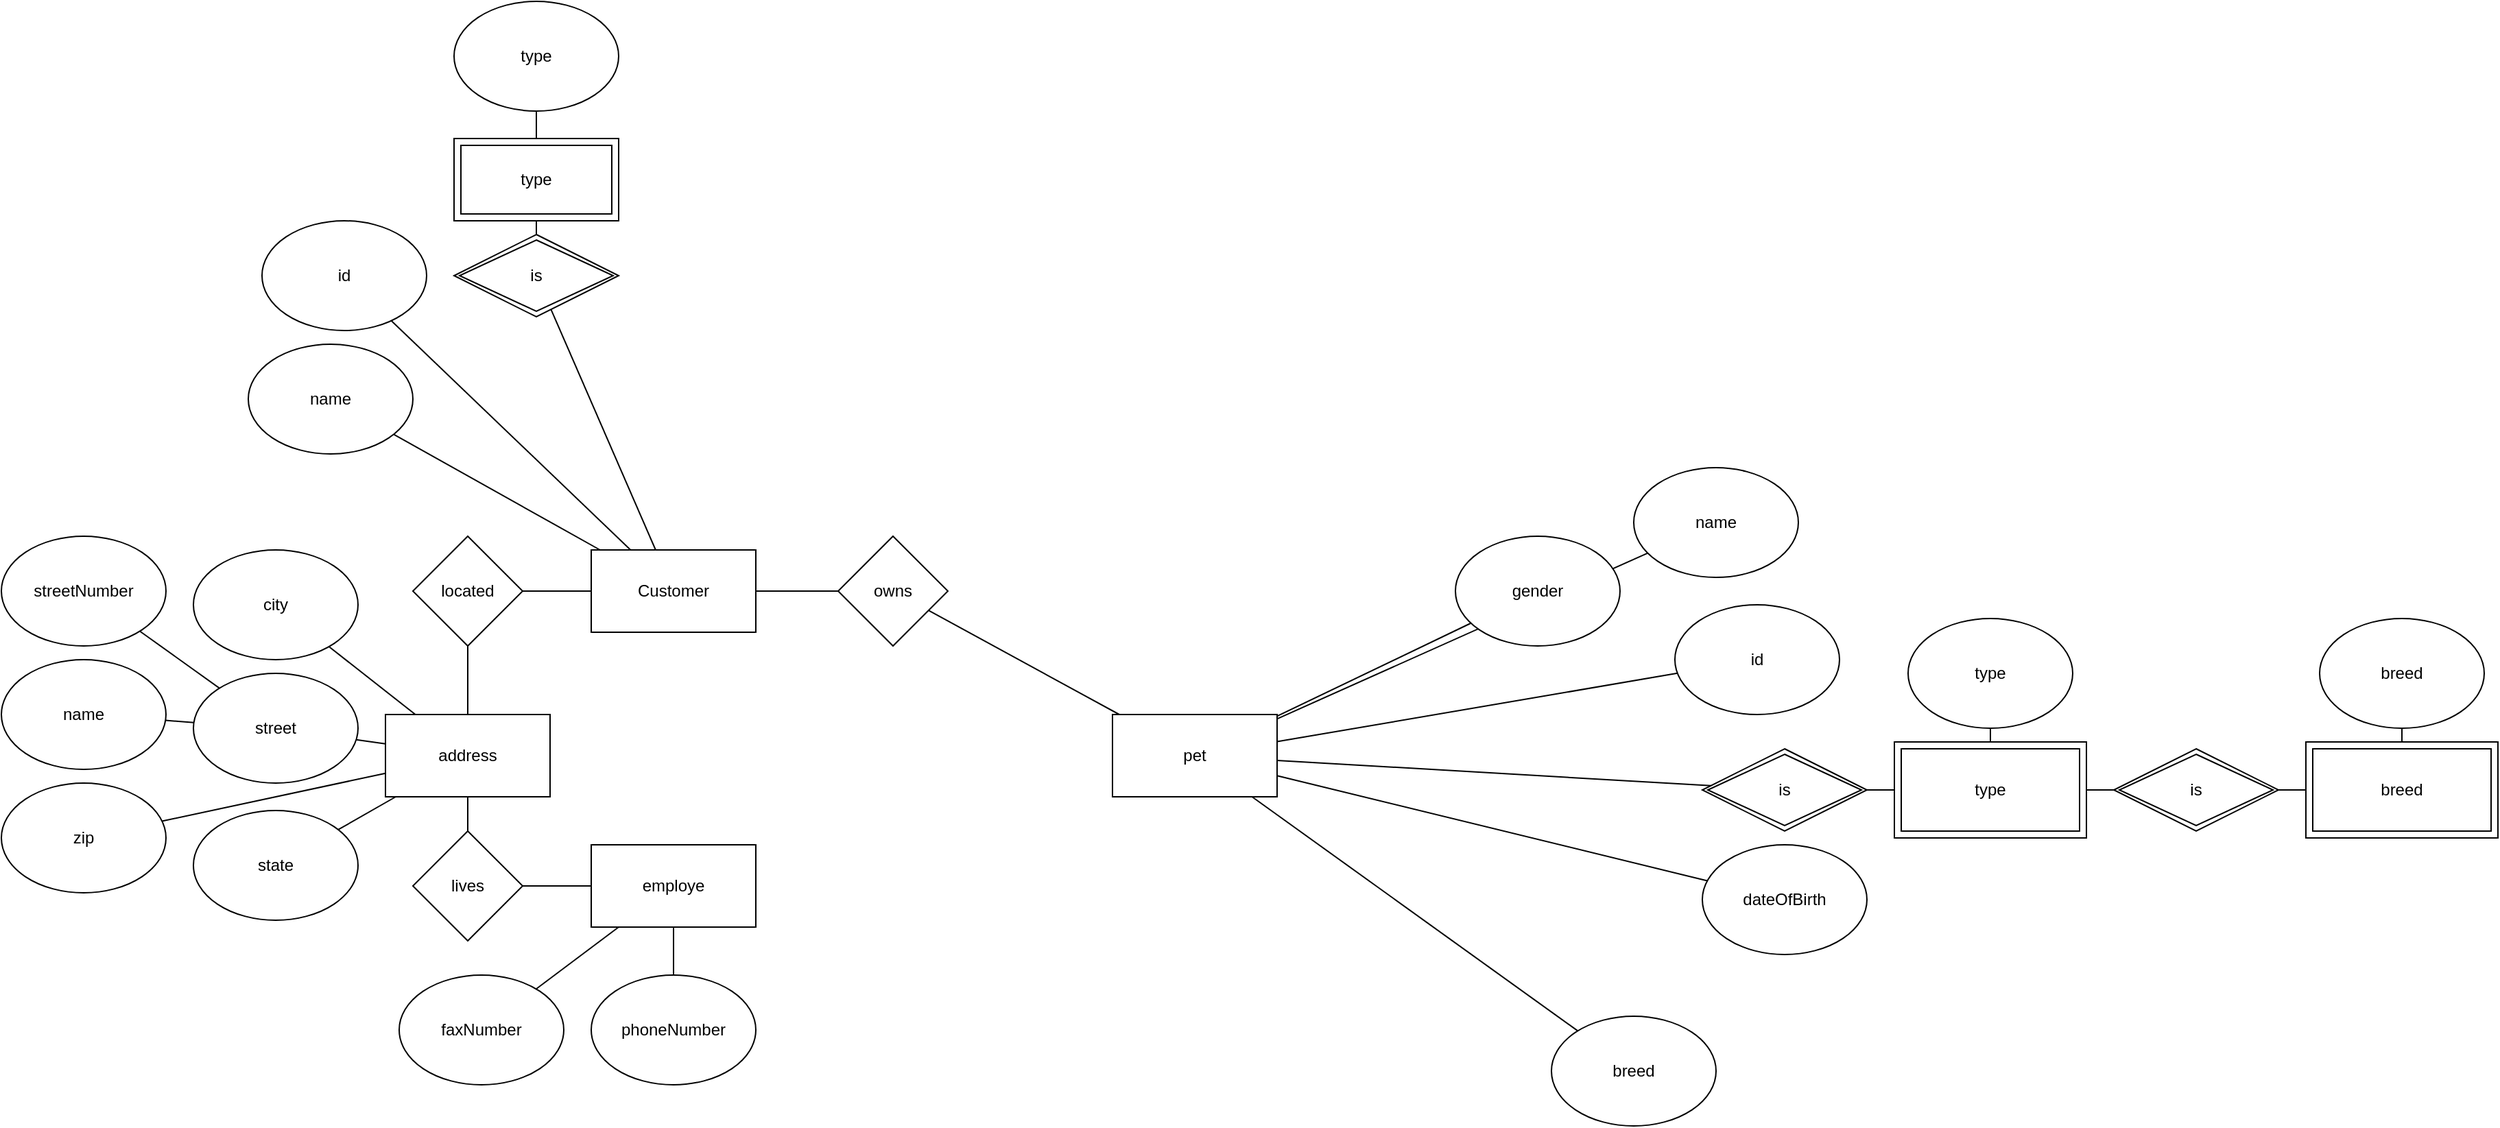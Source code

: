 <mxfile version="14.3.1" type="github">
  <diagram id="6yBv9EPGHSS3pZFMt0RR" name="Page-1">
    <mxGraphModel dx="2400" dy="673" grid="1" gridSize="10" guides="1" tooltips="1" connect="1" arrows="1" fold="1" page="1" pageScale="1" pageWidth="2000" pageHeight="2000" math="0" shadow="0">
      <root>
        <mxCell id="0" />
        <mxCell id="1" parent="0" />
        <mxCell id="rghyE2yy_vqSzcF_WPR2-24" value="" style="edgeStyle=none;orthogonalLoop=1;jettySize=auto;html=1;endArrow=none;" edge="1" parent="1" source="rghyE2yy_vqSzcF_WPR2-1" target="rghyE2yy_vqSzcF_WPR2-23">
          <mxGeometry relative="1" as="geometry" />
        </mxCell>
        <mxCell id="rghyE2yy_vqSzcF_WPR2-29" value="" style="edgeStyle=none;orthogonalLoop=1;jettySize=auto;html=1;endArrow=none;" edge="1" parent="1" source="rghyE2yy_vqSzcF_WPR2-1" target="rghyE2yy_vqSzcF_WPR2-28">
          <mxGeometry relative="1" as="geometry" />
        </mxCell>
        <mxCell id="rghyE2yy_vqSzcF_WPR2-50" value="" style="edgeStyle=none;orthogonalLoop=1;jettySize=auto;html=1;endArrow=none;" edge="1" parent="1" source="rghyE2yy_vqSzcF_WPR2-1" target="rghyE2yy_vqSzcF_WPR2-49">
          <mxGeometry relative="1" as="geometry" />
        </mxCell>
        <mxCell id="rghyE2yy_vqSzcF_WPR2-84" value="" style="edgeStyle=none;orthogonalLoop=1;jettySize=auto;html=1;endArrow=none;" edge="1" parent="1" source="rghyE2yy_vqSzcF_WPR2-1" target="rghyE2yy_vqSzcF_WPR2-83">
          <mxGeometry relative="1" as="geometry" />
        </mxCell>
        <mxCell id="rghyE2yy_vqSzcF_WPR2-1" value="Customer" style="rounded=0;whiteSpace=wrap;html=1;" vertex="1" parent="1">
          <mxGeometry x="-30" y="460" width="120" height="60" as="geometry" />
        </mxCell>
        <mxCell id="rghyE2yy_vqSzcF_WPR2-9" value="" style="edgeStyle=none;orthogonalLoop=1;jettySize=auto;html=1;endArrow=none;" edge="1" parent="1" source="rghyE2yy_vqSzcF_WPR2-2" target="rghyE2yy_vqSzcF_WPR2-8">
          <mxGeometry relative="1" as="geometry" />
        </mxCell>
        <mxCell id="rghyE2yy_vqSzcF_WPR2-11" value="" style="edgeStyle=none;orthogonalLoop=1;jettySize=auto;html=1;endArrow=none;" edge="1" parent="1" source="rghyE2yy_vqSzcF_WPR2-2" target="rghyE2yy_vqSzcF_WPR2-10">
          <mxGeometry relative="1" as="geometry" />
        </mxCell>
        <mxCell id="rghyE2yy_vqSzcF_WPR2-13" value="" style="edgeStyle=none;orthogonalLoop=1;jettySize=auto;html=1;endArrow=none;" edge="1" parent="1" source="rghyE2yy_vqSzcF_WPR2-2" target="rghyE2yy_vqSzcF_WPR2-12">
          <mxGeometry relative="1" as="geometry" />
        </mxCell>
        <mxCell id="rghyE2yy_vqSzcF_WPR2-41" value="" style="edgeStyle=none;orthogonalLoop=1;jettySize=auto;html=1;endArrow=none;" edge="1" parent="1" source="rghyE2yy_vqSzcF_WPR2-2" target="rghyE2yy_vqSzcF_WPR2-39">
          <mxGeometry relative="1" as="geometry" />
        </mxCell>
        <mxCell id="rghyE2yy_vqSzcF_WPR2-80" value="" style="edgeStyle=none;orthogonalLoop=1;jettySize=auto;html=1;endArrow=none;" edge="1" parent="1" source="rghyE2yy_vqSzcF_WPR2-2" target="rghyE2yy_vqSzcF_WPR2-79">
          <mxGeometry relative="1" as="geometry" />
        </mxCell>
        <mxCell id="rghyE2yy_vqSzcF_WPR2-82" value="" style="edgeStyle=none;orthogonalLoop=1;jettySize=auto;html=1;endArrow=none;" edge="1" parent="1" source="rghyE2yy_vqSzcF_WPR2-2" target="rghyE2yy_vqSzcF_WPR2-81">
          <mxGeometry relative="1" as="geometry" />
        </mxCell>
        <mxCell id="rghyE2yy_vqSzcF_WPR2-2" value="pet" style="rounded=0;whiteSpace=wrap;html=1;" vertex="1" parent="1">
          <mxGeometry x="350" y="580" width="120" height="60" as="geometry" />
        </mxCell>
        <mxCell id="rghyE2yy_vqSzcF_WPR2-8" value="id" style="ellipse;whiteSpace=wrap;html=1;rounded=0;" vertex="1" parent="1">
          <mxGeometry x="760" y="500" width="120" height="80" as="geometry" />
        </mxCell>
        <mxCell id="rghyE2yy_vqSzcF_WPR2-10" value="name" style="ellipse;whiteSpace=wrap;html=1;rounded=0;" vertex="1" parent="1">
          <mxGeometry x="730" y="400" width="120" height="80" as="geometry" />
        </mxCell>
        <mxCell id="rghyE2yy_vqSzcF_WPR2-12" value="breed" style="ellipse;whiteSpace=wrap;html=1;rounded=0;" vertex="1" parent="1">
          <mxGeometry x="670" y="800" width="120" height="80" as="geometry" />
        </mxCell>
        <mxCell id="rghyE2yy_vqSzcF_WPR2-23" value="name" style="ellipse;whiteSpace=wrap;html=1;rounded=0;" vertex="1" parent="1">
          <mxGeometry x="-280" y="310" width="120" height="80" as="geometry" />
        </mxCell>
        <mxCell id="rghyE2yy_vqSzcF_WPR2-28" value="id" style="ellipse;whiteSpace=wrap;html=1;rounded=0;" vertex="1" parent="1">
          <mxGeometry x="-270" y="220" width="120" height="80" as="geometry" />
        </mxCell>
        <mxCell id="rghyE2yy_vqSzcF_WPR2-43" value="" style="edgeStyle=none;orthogonalLoop=1;jettySize=auto;html=1;endArrow=none;" edge="1" parent="1" source="rghyE2yy_vqSzcF_WPR2-37" target="rghyE2yy_vqSzcF_WPR2-40">
          <mxGeometry relative="1" as="geometry" />
        </mxCell>
        <mxCell id="rghyE2yy_vqSzcF_WPR2-46" value="" style="edgeStyle=none;orthogonalLoop=1;jettySize=auto;html=1;endArrow=none;" edge="1" parent="1" source="rghyE2yy_vqSzcF_WPR2-37" target="rghyE2yy_vqSzcF_WPR2-45">
          <mxGeometry relative="1" as="geometry" />
        </mxCell>
        <mxCell id="rghyE2yy_vqSzcF_WPR2-37" value="type" style="shape=ext;margin=3;double=1;whiteSpace=wrap;html=1;align=center;" vertex="1" parent="1">
          <mxGeometry x="920" y="600" width="140" height="70" as="geometry" />
        </mxCell>
        <mxCell id="rghyE2yy_vqSzcF_WPR2-44" value="" style="edgeStyle=none;orthogonalLoop=1;jettySize=auto;html=1;endArrow=none;" edge="1" parent="1" source="rghyE2yy_vqSzcF_WPR2-38" target="rghyE2yy_vqSzcF_WPR2-40">
          <mxGeometry relative="1" as="geometry" />
        </mxCell>
        <mxCell id="rghyE2yy_vqSzcF_WPR2-48" value="" style="edgeStyle=none;orthogonalLoop=1;jettySize=auto;html=1;endArrow=none;" edge="1" parent="1" source="rghyE2yy_vqSzcF_WPR2-38" target="rghyE2yy_vqSzcF_WPR2-47">
          <mxGeometry relative="1" as="geometry" />
        </mxCell>
        <mxCell id="rghyE2yy_vqSzcF_WPR2-38" value="breed" style="shape=ext;margin=3;double=1;whiteSpace=wrap;html=1;align=center;" vertex="1" parent="1">
          <mxGeometry x="1220" y="600" width="140" height="70" as="geometry" />
        </mxCell>
        <mxCell id="rghyE2yy_vqSzcF_WPR2-42" value="" style="edgeStyle=none;orthogonalLoop=1;jettySize=auto;html=1;endArrow=none;" edge="1" parent="1" source="rghyE2yy_vqSzcF_WPR2-39" target="rghyE2yy_vqSzcF_WPR2-37">
          <mxGeometry relative="1" as="geometry" />
        </mxCell>
        <mxCell id="rghyE2yy_vqSzcF_WPR2-39" value="is" style="shape=rhombus;double=1;perimeter=rhombusPerimeter;whiteSpace=wrap;html=1;align=center;" vertex="1" parent="1">
          <mxGeometry x="780" y="605" width="120" height="60" as="geometry" />
        </mxCell>
        <mxCell id="rghyE2yy_vqSzcF_WPR2-40" value="is" style="shape=rhombus;double=1;perimeter=rhombusPerimeter;whiteSpace=wrap;html=1;align=center;" vertex="1" parent="1">
          <mxGeometry x="1080" y="605" width="120" height="60" as="geometry" />
        </mxCell>
        <mxCell id="rghyE2yy_vqSzcF_WPR2-45" value="type" style="ellipse;whiteSpace=wrap;html=1;" vertex="1" parent="1">
          <mxGeometry x="930" y="510" width="120" height="80" as="geometry" />
        </mxCell>
        <mxCell id="rghyE2yy_vqSzcF_WPR2-47" value="breed" style="ellipse;whiteSpace=wrap;html=1;" vertex="1" parent="1">
          <mxGeometry x="1230" y="510" width="120" height="80" as="geometry" />
        </mxCell>
        <mxCell id="rghyE2yy_vqSzcF_WPR2-49" value="is" style="shape=rhombus;double=1;perimeter=rhombusPerimeter;whiteSpace=wrap;html=1;align=center;" vertex="1" parent="1">
          <mxGeometry x="-130" y="230" width="120" height="60" as="geometry" />
        </mxCell>
        <mxCell id="rghyE2yy_vqSzcF_WPR2-52" value="" style="edgeStyle=none;orthogonalLoop=1;jettySize=auto;html=1;endArrow=none;" edge="1" parent="1" source="rghyE2yy_vqSzcF_WPR2-51" target="rghyE2yy_vqSzcF_WPR2-49">
          <mxGeometry relative="1" as="geometry" />
        </mxCell>
        <mxCell id="rghyE2yy_vqSzcF_WPR2-54" value="" style="edgeStyle=none;orthogonalLoop=1;jettySize=auto;html=1;endArrow=none;" edge="1" parent="1" source="rghyE2yy_vqSzcF_WPR2-51" target="rghyE2yy_vqSzcF_WPR2-53">
          <mxGeometry relative="1" as="geometry" />
        </mxCell>
        <mxCell id="rghyE2yy_vqSzcF_WPR2-51" value="type" style="shape=ext;margin=3;double=1;whiteSpace=wrap;html=1;align=center;" vertex="1" parent="1">
          <mxGeometry x="-130" y="160" width="120" height="60" as="geometry" />
        </mxCell>
        <mxCell id="rghyE2yy_vqSzcF_WPR2-53" value="type" style="ellipse;whiteSpace=wrap;html=1;" vertex="1" parent="1">
          <mxGeometry x="-130" y="60" width="120" height="80" as="geometry" />
        </mxCell>
        <mxCell id="rghyE2yy_vqSzcF_WPR2-57" value="" style="edgeStyle=none;orthogonalLoop=1;jettySize=auto;html=1;endArrow=none;" edge="1" parent="1" source="rghyE2yy_vqSzcF_WPR2-55" target="rghyE2yy_vqSzcF_WPR2-56">
          <mxGeometry relative="1" as="geometry" />
        </mxCell>
        <mxCell id="rghyE2yy_vqSzcF_WPR2-60" value="" style="edgeStyle=none;orthogonalLoop=1;jettySize=auto;html=1;endArrow=none;" edge="1" parent="1" source="rghyE2yy_vqSzcF_WPR2-55" target="rghyE2yy_vqSzcF_WPR2-59">
          <mxGeometry relative="1" as="geometry" />
        </mxCell>
        <mxCell id="rghyE2yy_vqSzcF_WPR2-64" value="" style="edgeStyle=none;orthogonalLoop=1;jettySize=auto;html=1;endArrow=none;" edge="1" parent="1" source="rghyE2yy_vqSzcF_WPR2-55" target="rghyE2yy_vqSzcF_WPR2-63">
          <mxGeometry relative="1" as="geometry" />
        </mxCell>
        <mxCell id="rghyE2yy_vqSzcF_WPR2-70" value="" style="edgeStyle=none;orthogonalLoop=1;jettySize=auto;html=1;endArrow=none;" edge="1" parent="1" source="rghyE2yy_vqSzcF_WPR2-55" target="rghyE2yy_vqSzcF_WPR2-69">
          <mxGeometry relative="1" as="geometry" />
        </mxCell>
        <mxCell id="rghyE2yy_vqSzcF_WPR2-72" value="" style="edgeStyle=none;orthogonalLoop=1;jettySize=auto;html=1;endArrow=none;" edge="1" parent="1" source="rghyE2yy_vqSzcF_WPR2-55" target="rghyE2yy_vqSzcF_WPR2-71">
          <mxGeometry relative="1" as="geometry" />
        </mxCell>
        <mxCell id="rghyE2yy_vqSzcF_WPR2-74" value="" style="edgeStyle=none;orthogonalLoop=1;jettySize=auto;html=1;endArrow=none;" edge="1" parent="1" source="rghyE2yy_vqSzcF_WPR2-55" target="rghyE2yy_vqSzcF_WPR2-73">
          <mxGeometry relative="1" as="geometry" />
        </mxCell>
        <mxCell id="rghyE2yy_vqSzcF_WPR2-55" value="address" style="rounded=0;whiteSpace=wrap;html=1;" vertex="1" parent="1">
          <mxGeometry x="-180" y="580" width="120" height="60" as="geometry" />
        </mxCell>
        <mxCell id="rghyE2yy_vqSzcF_WPR2-58" value="" style="edgeStyle=none;orthogonalLoop=1;jettySize=auto;html=1;endArrow=none;" edge="1" parent="1" source="rghyE2yy_vqSzcF_WPR2-56" target="rghyE2yy_vqSzcF_WPR2-1">
          <mxGeometry relative="1" as="geometry" />
        </mxCell>
        <mxCell id="rghyE2yy_vqSzcF_WPR2-56" value="located" style="rhombus;whiteSpace=wrap;html=1;rounded=0;" vertex="1" parent="1">
          <mxGeometry x="-160" y="450" width="80" height="80" as="geometry" />
        </mxCell>
        <mxCell id="rghyE2yy_vqSzcF_WPR2-62" value="" style="edgeStyle=none;orthogonalLoop=1;jettySize=auto;html=1;endArrow=none;" edge="1" parent="1" source="rghyE2yy_vqSzcF_WPR2-59" target="rghyE2yy_vqSzcF_WPR2-61">
          <mxGeometry relative="1" as="geometry" />
        </mxCell>
        <mxCell id="rghyE2yy_vqSzcF_WPR2-59" value="lives" style="rhombus;whiteSpace=wrap;html=1;rounded=0;" vertex="1" parent="1">
          <mxGeometry x="-160" y="665" width="80" height="80" as="geometry" />
        </mxCell>
        <mxCell id="rghyE2yy_vqSzcF_WPR2-76" value="" style="edgeStyle=none;orthogonalLoop=1;jettySize=auto;html=1;endArrow=none;" edge="1" parent="1" source="rghyE2yy_vqSzcF_WPR2-61" target="rghyE2yy_vqSzcF_WPR2-75">
          <mxGeometry relative="1" as="geometry" />
        </mxCell>
        <mxCell id="rghyE2yy_vqSzcF_WPR2-78" value="" style="edgeStyle=none;orthogonalLoop=1;jettySize=auto;html=1;endArrow=none;" edge="1" parent="1" source="rghyE2yy_vqSzcF_WPR2-61" target="rghyE2yy_vqSzcF_WPR2-77">
          <mxGeometry relative="1" as="geometry" />
        </mxCell>
        <mxCell id="rghyE2yy_vqSzcF_WPR2-61" value="employe" style="whiteSpace=wrap;html=1;rounded=0;" vertex="1" parent="1">
          <mxGeometry x="-30" y="675" width="120" height="60" as="geometry" />
        </mxCell>
        <mxCell id="rghyE2yy_vqSzcF_WPR2-66" value="" style="edgeStyle=none;orthogonalLoop=1;jettySize=auto;html=1;endArrow=none;" edge="1" parent="1" source="rghyE2yy_vqSzcF_WPR2-63" target="rghyE2yy_vqSzcF_WPR2-65">
          <mxGeometry relative="1" as="geometry" />
        </mxCell>
        <mxCell id="rghyE2yy_vqSzcF_WPR2-68" value="" style="edgeStyle=none;orthogonalLoop=1;jettySize=auto;html=1;endArrow=none;" edge="1" parent="1" source="rghyE2yy_vqSzcF_WPR2-63" target="rghyE2yy_vqSzcF_WPR2-67">
          <mxGeometry relative="1" as="geometry" />
        </mxCell>
        <mxCell id="rghyE2yy_vqSzcF_WPR2-63" value="street" style="ellipse;whiteSpace=wrap;html=1;rounded=0;" vertex="1" parent="1">
          <mxGeometry x="-320" y="550" width="120" height="80" as="geometry" />
        </mxCell>
        <mxCell id="rghyE2yy_vqSzcF_WPR2-65" value="name" style="ellipse;whiteSpace=wrap;html=1;rounded=0;" vertex="1" parent="1">
          <mxGeometry x="-460" y="540" width="120" height="80" as="geometry" />
        </mxCell>
        <mxCell id="rghyE2yy_vqSzcF_WPR2-67" value="streetNumber" style="ellipse;whiteSpace=wrap;html=1;rounded=0;" vertex="1" parent="1">
          <mxGeometry x="-460" y="450" width="120" height="80" as="geometry" />
        </mxCell>
        <mxCell id="rghyE2yy_vqSzcF_WPR2-69" value="city" style="ellipse;whiteSpace=wrap;html=1;rounded=0;" vertex="1" parent="1">
          <mxGeometry x="-320" y="460" width="120" height="80" as="geometry" />
        </mxCell>
        <mxCell id="rghyE2yy_vqSzcF_WPR2-71" value="zip" style="ellipse;whiteSpace=wrap;html=1;rounded=0;" vertex="1" parent="1">
          <mxGeometry x="-460" y="630" width="120" height="80" as="geometry" />
        </mxCell>
        <mxCell id="rghyE2yy_vqSzcF_WPR2-73" value="state" style="ellipse;whiteSpace=wrap;html=1;rounded=0;" vertex="1" parent="1">
          <mxGeometry x="-320" y="650" width="120" height="80" as="geometry" />
        </mxCell>
        <mxCell id="rghyE2yy_vqSzcF_WPR2-75" value="phoneNumber" style="ellipse;whiteSpace=wrap;html=1;rounded=0;" vertex="1" parent="1">
          <mxGeometry x="-30" y="770" width="120" height="80" as="geometry" />
        </mxCell>
        <mxCell id="rghyE2yy_vqSzcF_WPR2-77" value="faxNumber" style="ellipse;whiteSpace=wrap;html=1;rounded=0;" vertex="1" parent="1">
          <mxGeometry x="-170" y="770" width="120" height="80" as="geometry" />
        </mxCell>
        <mxCell id="rghyE2yy_vqSzcF_WPR2-79" value="gender" style="ellipse;whiteSpace=wrap;html=1;rounded=0;" vertex="1" parent="1">
          <mxGeometry x="600" y="450" width="120" height="80" as="geometry" />
        </mxCell>
        <mxCell id="rghyE2yy_vqSzcF_WPR2-81" value="dateOfBirth" style="ellipse;whiteSpace=wrap;html=1;rounded=0;" vertex="1" parent="1">
          <mxGeometry x="780" y="675" width="120" height="80" as="geometry" />
        </mxCell>
        <mxCell id="rghyE2yy_vqSzcF_WPR2-85" value="" style="edgeStyle=none;orthogonalLoop=1;jettySize=auto;html=1;endArrow=none;" edge="1" parent="1" source="rghyE2yy_vqSzcF_WPR2-83" target="rghyE2yy_vqSzcF_WPR2-2">
          <mxGeometry relative="1" as="geometry" />
        </mxCell>
        <mxCell id="rghyE2yy_vqSzcF_WPR2-83" value="owns" style="rhombus;whiteSpace=wrap;html=1;rounded=0;" vertex="1" parent="1">
          <mxGeometry x="150" y="450" width="80" height="80" as="geometry" />
        </mxCell>
      </root>
    </mxGraphModel>
  </diagram>
</mxfile>
